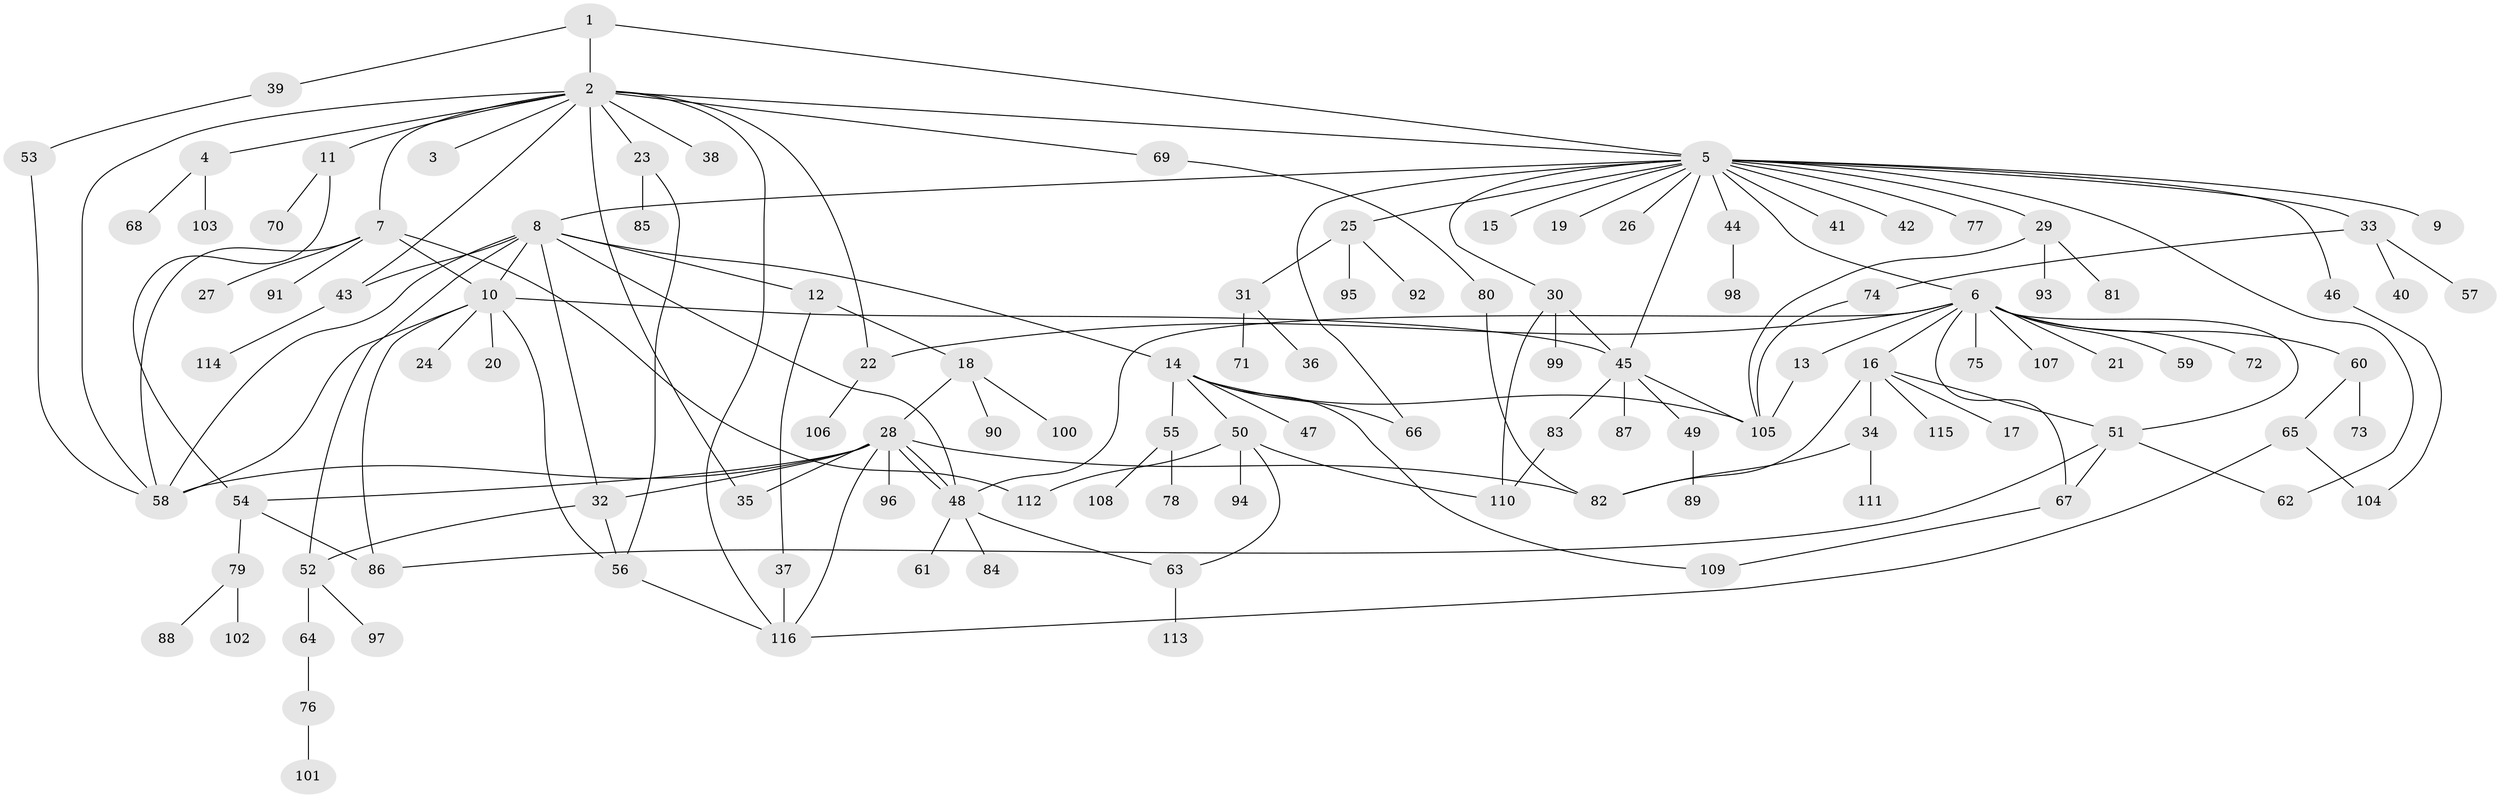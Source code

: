 // coarse degree distribution, {3: 0.11627906976744186, 16: 0.011627906976744186, 1: 0.47674418604651164, 19: 0.011627906976744186, 13: 0.03488372093023256, 9: 0.011627906976744186, 2: 0.20930232558139536, 6: 0.046511627906976744, 5: 0.03488372093023256, 7: 0.011627906976744186, 4: 0.03488372093023256}
// Generated by graph-tools (version 1.1) at 2025/41/03/06/25 10:41:50]
// undirected, 116 vertices, 158 edges
graph export_dot {
graph [start="1"]
  node [color=gray90,style=filled];
  1;
  2;
  3;
  4;
  5;
  6;
  7;
  8;
  9;
  10;
  11;
  12;
  13;
  14;
  15;
  16;
  17;
  18;
  19;
  20;
  21;
  22;
  23;
  24;
  25;
  26;
  27;
  28;
  29;
  30;
  31;
  32;
  33;
  34;
  35;
  36;
  37;
  38;
  39;
  40;
  41;
  42;
  43;
  44;
  45;
  46;
  47;
  48;
  49;
  50;
  51;
  52;
  53;
  54;
  55;
  56;
  57;
  58;
  59;
  60;
  61;
  62;
  63;
  64;
  65;
  66;
  67;
  68;
  69;
  70;
  71;
  72;
  73;
  74;
  75;
  76;
  77;
  78;
  79;
  80;
  81;
  82;
  83;
  84;
  85;
  86;
  87;
  88;
  89;
  90;
  91;
  92;
  93;
  94;
  95;
  96;
  97;
  98;
  99;
  100;
  101;
  102;
  103;
  104;
  105;
  106;
  107;
  108;
  109;
  110;
  111;
  112;
  113;
  114;
  115;
  116;
  1 -- 2;
  1 -- 5;
  1 -- 39;
  2 -- 3;
  2 -- 4;
  2 -- 5;
  2 -- 7;
  2 -- 11;
  2 -- 22;
  2 -- 23;
  2 -- 35;
  2 -- 38;
  2 -- 43;
  2 -- 58;
  2 -- 69;
  2 -- 116;
  4 -- 68;
  4 -- 103;
  5 -- 6;
  5 -- 8;
  5 -- 9;
  5 -- 15;
  5 -- 19;
  5 -- 25;
  5 -- 26;
  5 -- 29;
  5 -- 30;
  5 -- 33;
  5 -- 41;
  5 -- 42;
  5 -- 44;
  5 -- 45;
  5 -- 46;
  5 -- 62;
  5 -- 66;
  5 -- 77;
  6 -- 13;
  6 -- 16;
  6 -- 21;
  6 -- 22;
  6 -- 48;
  6 -- 51;
  6 -- 59;
  6 -- 60;
  6 -- 67;
  6 -- 72;
  6 -- 75;
  6 -- 107;
  7 -- 10;
  7 -- 27;
  7 -- 58;
  7 -- 91;
  7 -- 112;
  8 -- 10;
  8 -- 12;
  8 -- 14;
  8 -- 32;
  8 -- 43;
  8 -- 48;
  8 -- 52;
  8 -- 58;
  10 -- 20;
  10 -- 24;
  10 -- 45;
  10 -- 56;
  10 -- 58;
  10 -- 86;
  11 -- 54;
  11 -- 70;
  12 -- 18;
  12 -- 37;
  13 -- 105;
  14 -- 47;
  14 -- 50;
  14 -- 55;
  14 -- 66;
  14 -- 105;
  14 -- 109;
  16 -- 17;
  16 -- 34;
  16 -- 51;
  16 -- 82;
  16 -- 115;
  18 -- 28;
  18 -- 90;
  18 -- 100;
  22 -- 106;
  23 -- 56;
  23 -- 85;
  25 -- 31;
  25 -- 92;
  25 -- 95;
  28 -- 32;
  28 -- 35;
  28 -- 48;
  28 -- 48;
  28 -- 54;
  28 -- 58;
  28 -- 82;
  28 -- 96;
  28 -- 116;
  29 -- 81;
  29 -- 93;
  29 -- 105;
  30 -- 45;
  30 -- 99;
  30 -- 110;
  31 -- 36;
  31 -- 71;
  32 -- 52;
  32 -- 56;
  33 -- 40;
  33 -- 57;
  33 -- 74;
  34 -- 82;
  34 -- 111;
  37 -- 116;
  39 -- 53;
  43 -- 114;
  44 -- 98;
  45 -- 49;
  45 -- 83;
  45 -- 87;
  45 -- 105;
  46 -- 104;
  48 -- 61;
  48 -- 63;
  48 -- 84;
  49 -- 89;
  50 -- 63;
  50 -- 94;
  50 -- 110;
  50 -- 112;
  51 -- 62;
  51 -- 67;
  51 -- 86;
  52 -- 64;
  52 -- 97;
  53 -- 58;
  54 -- 79;
  54 -- 86;
  55 -- 78;
  55 -- 108;
  56 -- 116;
  60 -- 65;
  60 -- 73;
  63 -- 113;
  64 -- 76;
  65 -- 104;
  65 -- 116;
  67 -- 109;
  69 -- 80;
  74 -- 105;
  76 -- 101;
  79 -- 88;
  79 -- 102;
  80 -- 82;
  83 -- 110;
}
